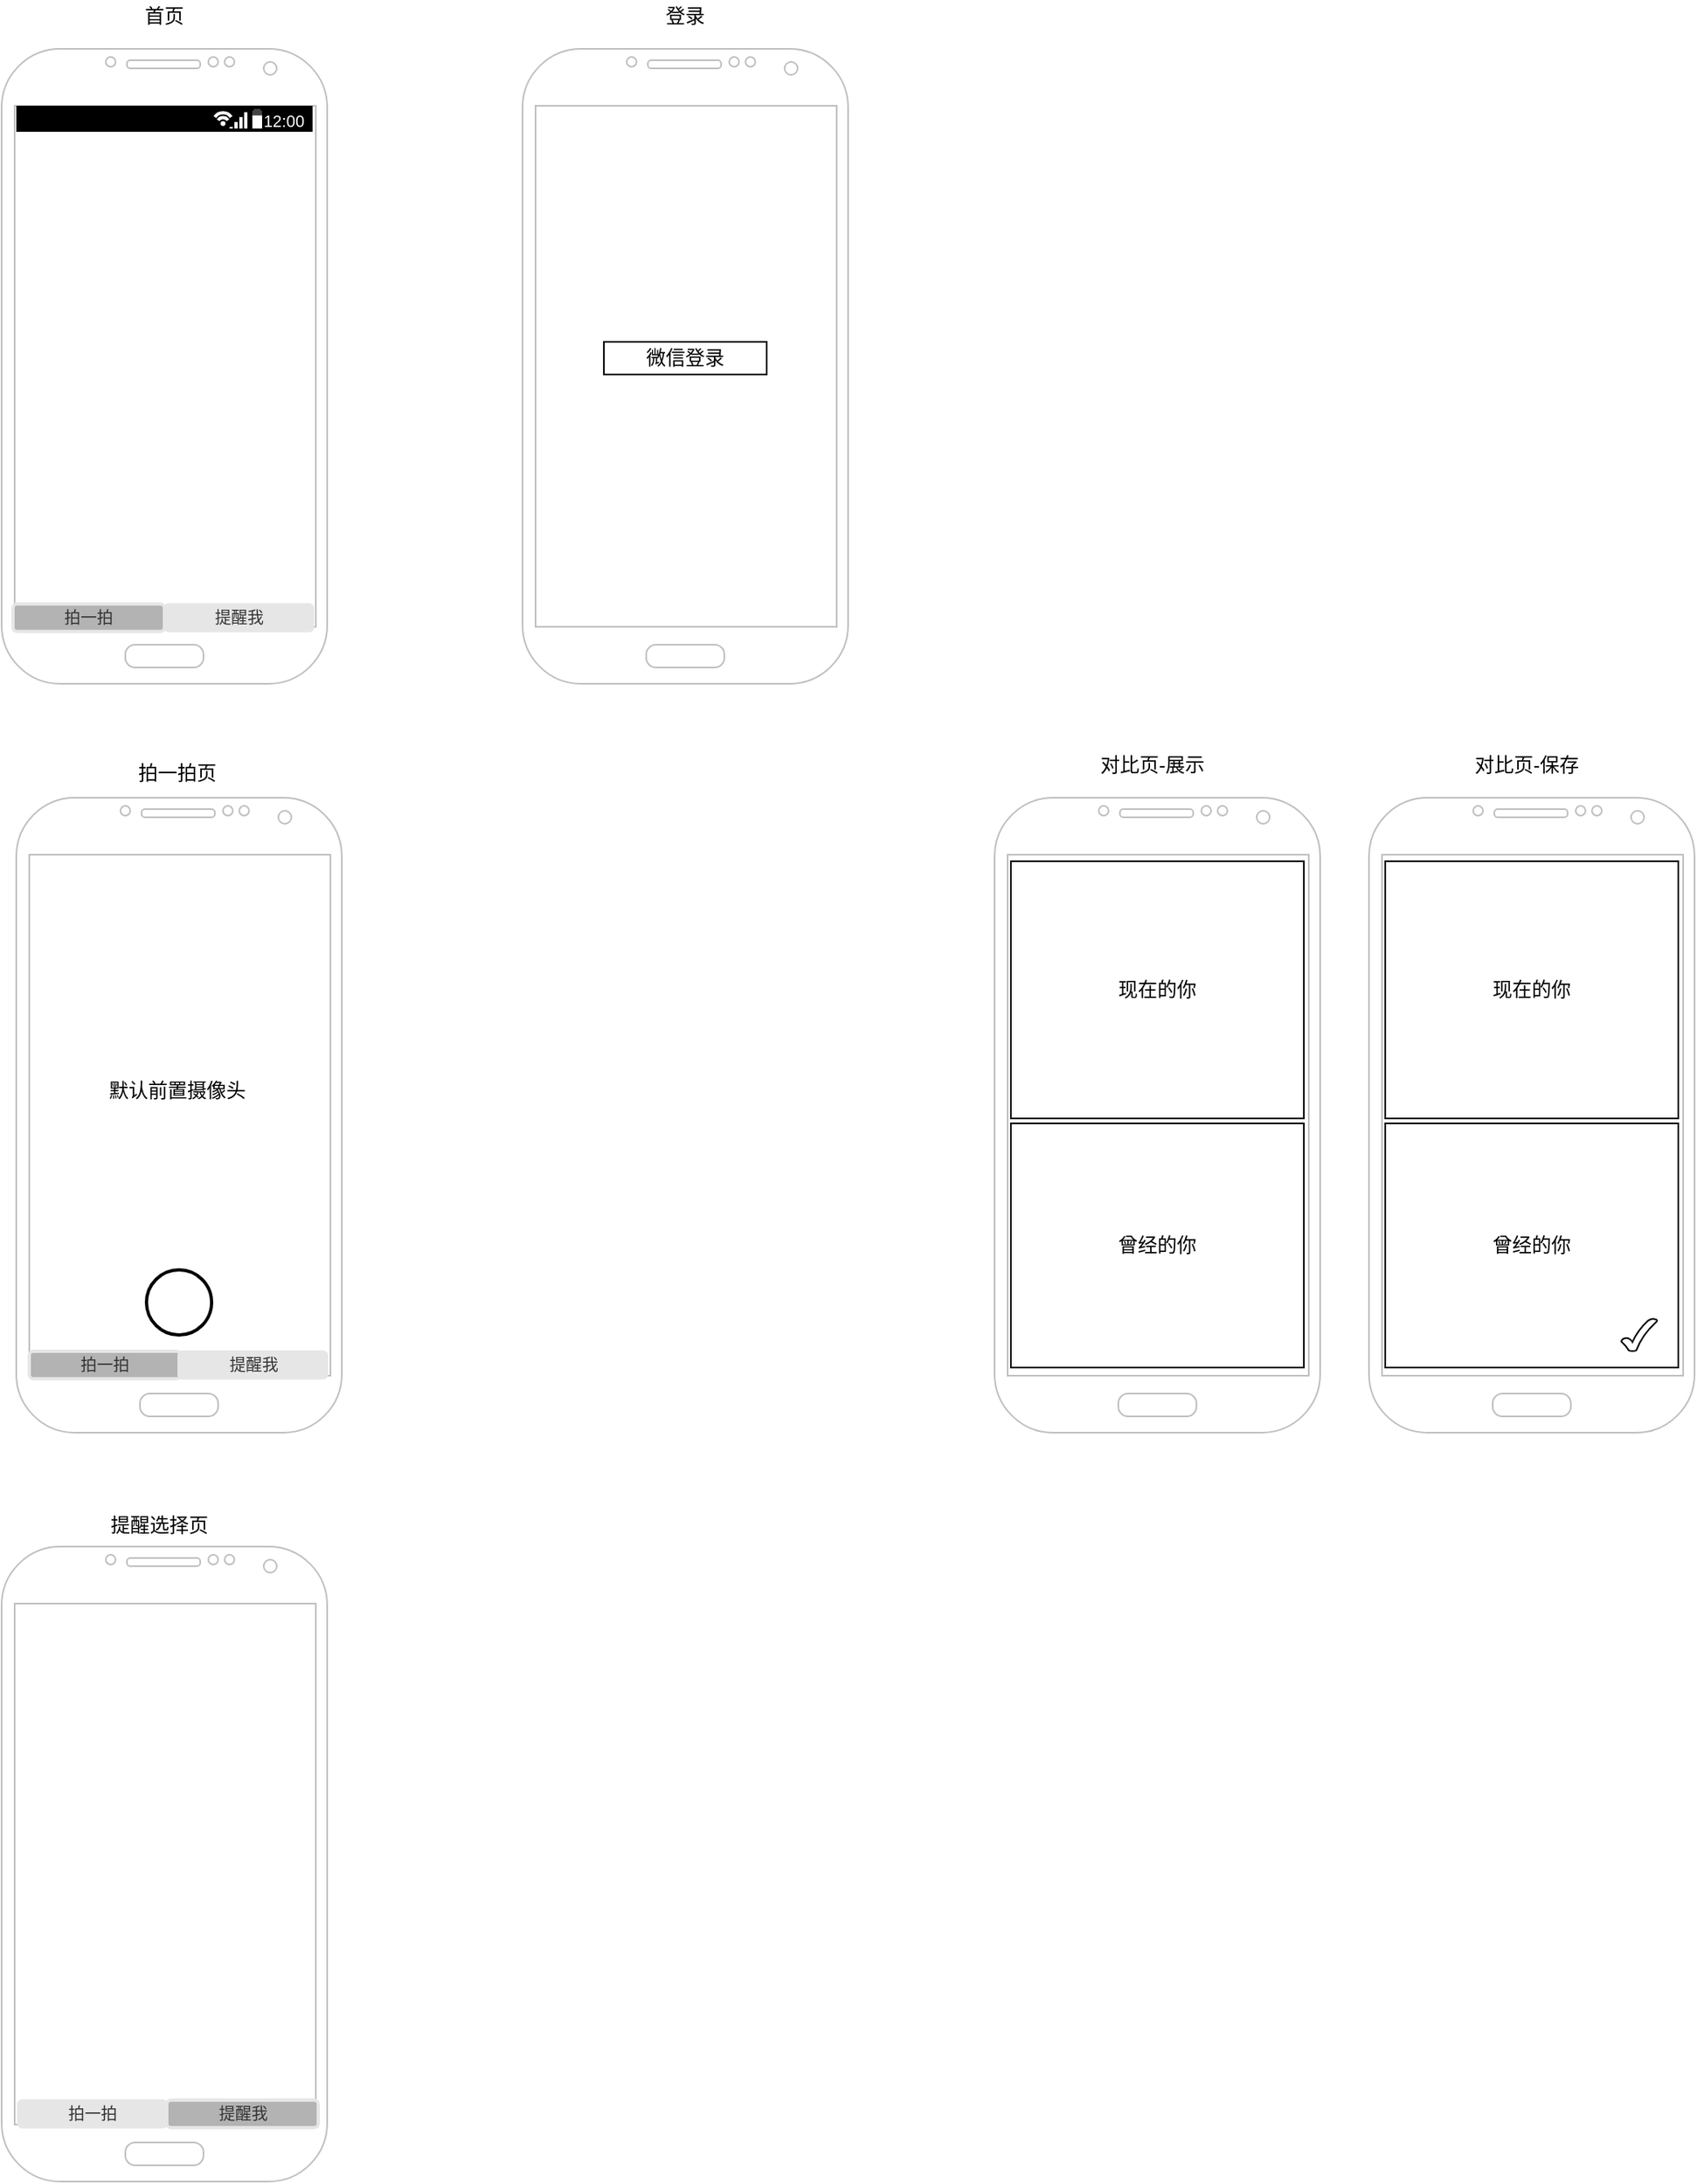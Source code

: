 <mxfile version="14.1.2" type="github">
  <diagram id="vHTjH_v9-nAIJP0Ax-UL" name="Page-1">
    <mxGraphModel dx="898" dy="490" grid="1" gridSize="10" guides="1" tooltips="1" connect="1" arrows="1" fold="1" page="1" pageScale="1" pageWidth="827" pageHeight="1169" math="0" shadow="0">
      <root>
        <mxCell id="0" />
        <mxCell id="1" parent="0" />
        <mxCell id="AXuJr7GX5t6zdqcwrfW1-2" value="" style="verticalLabelPosition=bottom;verticalAlign=top;html=1;shadow=0;dashed=0;strokeWidth=1;shape=mxgraph.android.phone2;strokeColor=#c0c0c0;" parent="1" vertex="1">
          <mxGeometry x="40" y="30" width="200" height="390" as="geometry" />
        </mxCell>
        <mxCell id="AXuJr7GX5t6zdqcwrfW1-3" value="" style="strokeWidth=1;html=1;shadow=0;dashed=0;shape=mxgraph.android.statusBar;align=center;fillColor=#000000;strokeColor=#ffffff;fontColor=#ffffff;fontSize=10;" parent="1" vertex="1">
          <mxGeometry x="49" y="65" width="182" height="15.83" as="geometry" />
        </mxCell>
        <mxCell id="AXuJr7GX5t6zdqcwrfW1-5" value="提醒我" style="rounded=1;html=1;shadow=0;dashed=0;whiteSpace=wrap;fontSize=10;fillColor=#E6E6E6;align=center;strokeColor=#E6E6E6;fontColor=#333333;" parent="1" vertex="1">
          <mxGeometry x="140" y="371" width="91.5" height="16.88" as="geometry" />
        </mxCell>
        <mxCell id="AXuJr7GX5t6zdqcwrfW1-6" value="" style="verticalLabelPosition=bottom;verticalAlign=top;html=1;shadow=0;dashed=0;strokeWidth=1;shape=mxgraph.android.phone2;strokeColor=#c0c0c0;" parent="1" vertex="1">
          <mxGeometry x="360" y="30" width="200" height="390" as="geometry" />
        </mxCell>
        <mxCell id="AXuJr7GX5t6zdqcwrfW1-7" value="首页" style="text;html=1;strokeColor=none;fillColor=none;align=center;verticalAlign=middle;whiteSpace=wrap;rounded=0;" parent="1" vertex="1">
          <mxGeometry x="90" width="100" height="20" as="geometry" />
        </mxCell>
        <mxCell id="AXuJr7GX5t6zdqcwrfW1-8" value="登录" style="text;html=1;strokeColor=none;fillColor=none;align=center;verticalAlign=middle;whiteSpace=wrap;rounded=0;" parent="1" vertex="1">
          <mxGeometry x="440" width="40" height="20" as="geometry" />
        </mxCell>
        <mxCell id="AXuJr7GX5t6zdqcwrfW1-9" value="微信登录" style="whiteSpace=wrap;html=1;" parent="1" vertex="1">
          <mxGeometry x="410" y="210" width="100" height="20" as="geometry" />
        </mxCell>
        <mxCell id="AXuJr7GX5t6zdqcwrfW1-10" value="" style="verticalLabelPosition=bottom;verticalAlign=top;html=1;shadow=0;dashed=0;strokeWidth=1;shape=mxgraph.android.phone2;strokeColor=#c0c0c0;" parent="1" vertex="1">
          <mxGeometry x="49" y="490" width="200" height="390" as="geometry" />
        </mxCell>
        <mxCell id="AXuJr7GX5t6zdqcwrfW1-11" value="拍一拍" style="rounded=1;html=1;shadow=0;dashed=0;whiteSpace=wrap;fontSize=10;fillColor=#B3B3B3;align=center;strokeColor=#E6E6E6;fontColor=#333333;strokeWidth=2;" parent="1" vertex="1">
          <mxGeometry x="57" y="830" width="93" height="16.88" as="geometry" />
        </mxCell>
        <mxCell id="AXuJr7GX5t6zdqcwrfW1-12" value="提醒我" style="rounded=1;html=1;shadow=0;dashed=0;whiteSpace=wrap;fontSize=10;fillColor=#E6E6E6;align=center;strokeColor=#E6E6E6;fontColor=#333333;" parent="1" vertex="1">
          <mxGeometry x="148.5" y="830" width="91.5" height="16.88" as="geometry" />
        </mxCell>
        <mxCell id="AXuJr7GX5t6zdqcwrfW1-13" value="" style="verticalLabelPosition=bottom;verticalAlign=top;html=1;shadow=0;dashed=0;strokeWidth=1;shape=mxgraph.android.phone2;strokeColor=#c0c0c0;" parent="1" vertex="1">
          <mxGeometry x="40" y="950" width="200" height="390" as="geometry" />
        </mxCell>
        <mxCell id="AXuJr7GX5t6zdqcwrfW1-14" value="提醒我" style="rounded=1;html=1;shadow=0;dashed=0;whiteSpace=wrap;fontSize=10;fillColor=#B3B3B3;align=center;strokeColor=#E6E6E6;fontColor=#333333;strokeWidth=2;" parent="1" vertex="1">
          <mxGeometry x="141.5" y="1290" width="93" height="16.88" as="geometry" />
        </mxCell>
        <mxCell id="AXuJr7GX5t6zdqcwrfW1-15" value="拍一拍" style="rounded=1;html=1;shadow=0;dashed=0;whiteSpace=wrap;fontSize=10;fillColor=#E6E6E6;align=center;strokeColor=#E6E6E6;fontColor=#333333;" parent="1" vertex="1">
          <mxGeometry x="50" y="1290" width="91.5" height="16.88" as="geometry" />
        </mxCell>
        <mxCell id="AXuJr7GX5t6zdqcwrfW1-16" value="拍一拍" style="rounded=1;html=1;shadow=0;dashed=0;whiteSpace=wrap;fontSize=10;fillColor=#B3B3B3;align=center;strokeColor=#E6E6E6;fontColor=#333333;strokeWidth=2;" parent="1" vertex="1">
          <mxGeometry x="47" y="371" width="93" height="16.88" as="geometry" />
        </mxCell>
        <mxCell id="AXuJr7GX5t6zdqcwrfW1-17" value="" style="verticalLabelPosition=bottom;verticalAlign=top;html=1;shadow=0;dashed=0;strokeWidth=1;shape=mxgraph.android.phone2;strokeColor=#c0c0c0;" parent="1" vertex="1">
          <mxGeometry x="650" y="490" width="200" height="390" as="geometry" />
        </mxCell>
        <mxCell id="AXuJr7GX5t6zdqcwrfW1-20" value="对比页-展示" style="text;html=1;strokeColor=none;fillColor=none;align=center;verticalAlign=middle;whiteSpace=wrap;rounded=0;" parent="1" vertex="1">
          <mxGeometry x="667" y="460" width="160" height="20" as="geometry" />
        </mxCell>
        <mxCell id="AXuJr7GX5t6zdqcwrfW1-24" value="曾经的你" style="rounded=0;whiteSpace=wrap;html=1;" parent="1" vertex="1">
          <mxGeometry x="660" y="690" width="180" height="150" as="geometry" />
        </mxCell>
        <mxCell id="AXuJr7GX5t6zdqcwrfW1-25" value="现在的你" style="rounded=0;whiteSpace=wrap;html=1;" parent="1" vertex="1">
          <mxGeometry x="660" y="529" width="180" height="158" as="geometry" />
        </mxCell>
        <mxCell id="AXuJr7GX5t6zdqcwrfW1-26" value="拍一拍页" style="text;html=1;strokeColor=none;fillColor=none;align=center;verticalAlign=middle;whiteSpace=wrap;rounded=0;" parent="1" vertex="1">
          <mxGeometry x="108" y="465" width="80" height="20" as="geometry" />
        </mxCell>
        <mxCell id="741fsMRxl2IYC-XLmPN2-2" value="" style="strokeWidth=2;html=1;shape=mxgraph.flowchart.start_2;whiteSpace=wrap;" vertex="1" parent="1">
          <mxGeometry x="129" y="780" width="40" height="40" as="geometry" />
        </mxCell>
        <mxCell id="741fsMRxl2IYC-XLmPN2-3" value="默认前置摄像头" style="text;html=1;strokeColor=none;fillColor=none;align=center;verticalAlign=middle;whiteSpace=wrap;rounded=0;" vertex="1" parent="1">
          <mxGeometry x="83" y="660" width="130" height="20" as="geometry" />
        </mxCell>
        <mxCell id="741fsMRxl2IYC-XLmPN2-4" value="提醒选择页" style="text;html=1;strokeColor=none;fillColor=none;align=center;verticalAlign=middle;whiteSpace=wrap;rounded=0;" vertex="1" parent="1">
          <mxGeometry x="87" y="927" width="100" height="20" as="geometry" />
        </mxCell>
        <mxCell id="741fsMRxl2IYC-XLmPN2-5" value="" style="verticalLabelPosition=bottom;verticalAlign=top;html=1;shadow=0;dashed=0;strokeWidth=1;shape=mxgraph.android.phone2;strokeColor=#c0c0c0;" vertex="1" parent="1">
          <mxGeometry x="880" y="490" width="200" height="390" as="geometry" />
        </mxCell>
        <mxCell id="741fsMRxl2IYC-XLmPN2-6" value="对比页-保存" style="text;html=1;strokeColor=none;fillColor=none;align=center;verticalAlign=middle;whiteSpace=wrap;rounded=0;" vertex="1" parent="1">
          <mxGeometry x="897" y="460" width="160" height="20" as="geometry" />
        </mxCell>
        <mxCell id="741fsMRxl2IYC-XLmPN2-7" value="曾经的你" style="rounded=0;whiteSpace=wrap;html=1;" vertex="1" parent="1">
          <mxGeometry x="890" y="690" width="180" height="150" as="geometry" />
        </mxCell>
        <mxCell id="741fsMRxl2IYC-XLmPN2-8" value="现在的你" style="rounded=0;whiteSpace=wrap;html=1;" vertex="1" parent="1">
          <mxGeometry x="890" y="529" width="180" height="158" as="geometry" />
        </mxCell>
        <mxCell id="741fsMRxl2IYC-XLmPN2-9" value="" style="verticalLabelPosition=bottom;verticalAlign=top;html=1;shape=mxgraph.basic.tick" vertex="1" parent="1">
          <mxGeometry x="1035" y="810" width="22" height="20" as="geometry" />
        </mxCell>
      </root>
    </mxGraphModel>
  </diagram>
</mxfile>
